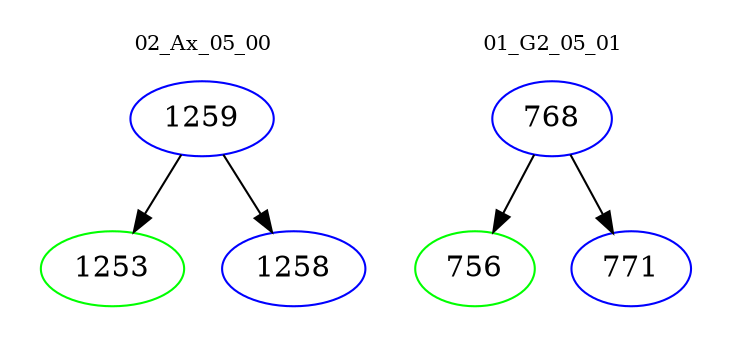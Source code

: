 digraph{
subgraph cluster_0 {
color = white
label = "02_Ax_05_00";
fontsize=10;
T0_1259 [label="1259", color="blue"]
T0_1259 -> T0_1253 [color="black"]
T0_1253 [label="1253", color="green"]
T0_1259 -> T0_1258 [color="black"]
T0_1258 [label="1258", color="blue"]
}
subgraph cluster_1 {
color = white
label = "01_G2_05_01";
fontsize=10;
T1_768 [label="768", color="blue"]
T1_768 -> T1_756 [color="black"]
T1_756 [label="756", color="green"]
T1_768 -> T1_771 [color="black"]
T1_771 [label="771", color="blue"]
}
}
